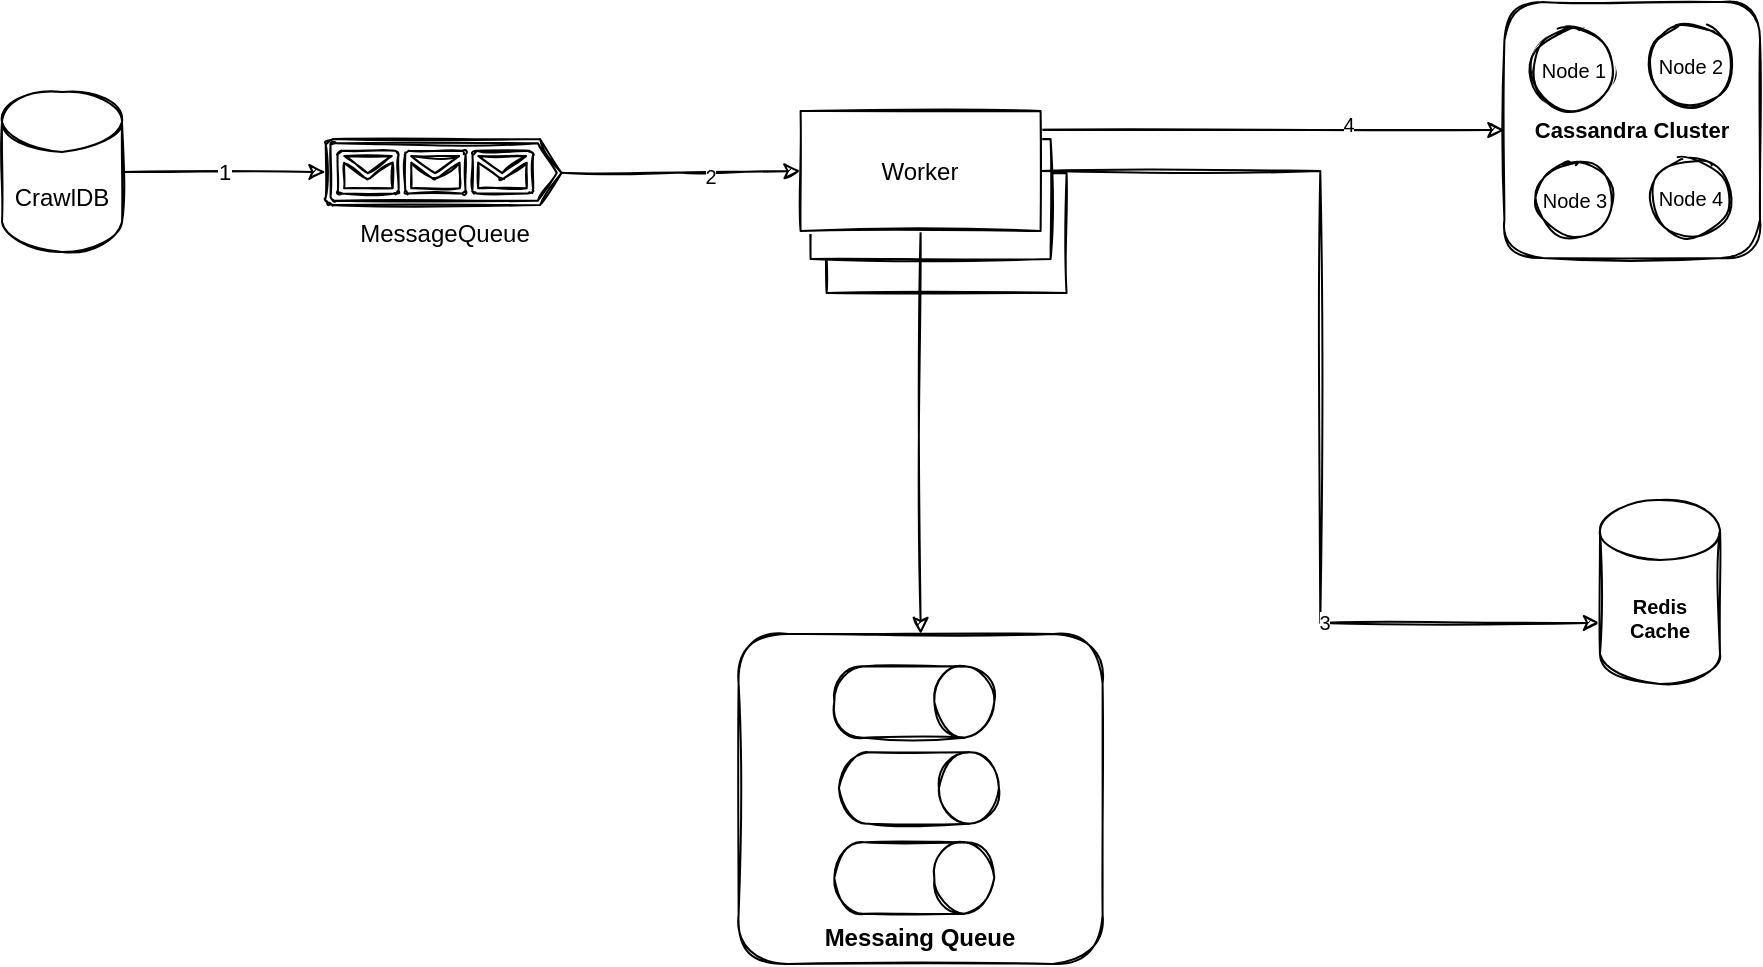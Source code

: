 <mxfile version="15.2.9" type="github">
  <diagram id="nRnwy9bqwAdsgw1rvbSV" name="Page-1">
    <mxGraphModel dx="1550" dy="867" grid="0" gridSize="10" guides="1" tooltips="1" connect="1" arrows="1" fold="1" page="1" pageScale="1" pageWidth="850" pageHeight="1100" background="#ffffff" math="0" shadow="0">
      <root>
        <mxCell id="0" />
        <mxCell id="1" parent="0" />
        <mxCell id="IWWZvKXdtsEpA_HbXWfL-3" value="1" style="edgeStyle=orthogonalEdgeStyle;orthogonalLoop=1;jettySize=auto;html=1;exitX=1;exitY=0.5;exitDx=0;exitDy=0;exitPerimeter=0;entryX=0;entryY=0.5;entryDx=0;entryDy=0;entryPerimeter=0;sketch=1;" edge="1" parent="1" source="4lNZEfjjOi12hhjQbJmt-1" target="IWWZvKXdtsEpA_HbXWfL-1">
          <mxGeometry relative="1" as="geometry">
            <mxPoint x="153.2" y="130" as="targetPoint" />
          </mxGeometry>
        </mxCell>
        <mxCell id="4lNZEfjjOi12hhjQbJmt-1" value="CrawlDB" style="shape=cylinder3;whiteSpace=wrap;html=1;boundedLbl=1;backgroundOutline=1;size=15;sketch=1;" parent="1" vertex="1">
          <mxGeometry x="40" y="90" width="60" height="80" as="geometry" />
        </mxCell>
        <mxCell id="IWWZvKXdtsEpA_HbXWfL-53" style="edgeStyle=orthogonalEdgeStyle;rounded=0;sketch=1;orthogonalLoop=1;jettySize=auto;html=1;exitX=0.75;exitY=0;exitDx=0;exitDy=0;entryX=0;entryY=0.5;entryDx=0;entryDy=0;fontSize=10;" edge="1" parent="1" source="4lNZEfjjOi12hhjQbJmt-2" target="IWWZvKXdtsEpA_HbXWfL-16">
          <mxGeometry relative="1" as="geometry" />
        </mxCell>
        <mxCell id="IWWZvKXdtsEpA_HbXWfL-54" value="4" style="edgeLabel;html=1;align=center;verticalAlign=middle;resizable=0;points=[];fontSize=10;" vertex="1" connectable="0" parent="IWWZvKXdtsEpA_HbXWfL-53">
          <mxGeometry x="0.418" y="3" relative="1" as="geometry">
            <mxPoint as="offset" />
          </mxGeometry>
        </mxCell>
        <mxCell id="4lNZEfjjOi12hhjQbJmt-2" value="Fetcher" style="whiteSpace=wrap;html=1;sketch=1;" parent="1" vertex="1">
          <mxGeometry x="452.3" y="130.5" width="120" height="60" as="geometry" />
        </mxCell>
        <mxCell id="IWWZvKXdtsEpA_HbXWfL-9" style="edgeStyle=orthogonalEdgeStyle;rounded=0;orthogonalLoop=1;jettySize=auto;html=1;exitX=1;exitY=0.51;exitDx=0;exitDy=0;exitPerimeter=0;entryX=0;entryY=0.5;entryDx=0;entryDy=0;sketch=1;" edge="1" parent="1" source="IWWZvKXdtsEpA_HbXWfL-1" target="IWWZvKXdtsEpA_HbXWfL-7">
          <mxGeometry relative="1" as="geometry" />
        </mxCell>
        <mxCell id="IWWZvKXdtsEpA_HbXWfL-41" value="2" style="edgeLabel;html=1;align=center;verticalAlign=middle;resizable=0;points=[];fontSize=10;" vertex="1" connectable="0" parent="IWWZvKXdtsEpA_HbXWfL-9">
          <mxGeometry x="0.239" y="-2" relative="1" as="geometry">
            <mxPoint as="offset" />
          </mxGeometry>
        </mxCell>
        <mxCell id="IWWZvKXdtsEpA_HbXWfL-1" value="MessageQueue&lt;br&gt;" style="verticalLabelPosition=bottom;html=1;verticalAlign=top;align=center;shape=mxgraph.azure.queue_generic;pointerEvents=1;sketch=1;" vertex="1" parent="1">
          <mxGeometry x="201.75" y="113.5" width="118" height="33" as="geometry" />
        </mxCell>
        <mxCell id="IWWZvKXdtsEpA_HbXWfL-2" value="" style="edgeStyle=orthogonalEdgeStyle;orthogonalLoop=1;jettySize=auto;html=1;exitX=1;exitY=0.51;exitDx=0;exitDy=0;exitPerimeter=0;endArrow=none;sketch=1;" edge="1" parent="1">
          <mxGeometry relative="1" as="geometry">
            <mxPoint x="480.55" y="173.33" as="sourcePoint" />
            <mxPoint x="502.55" y="173.5" as="targetPoint" />
          </mxGeometry>
        </mxCell>
        <mxCell id="IWWZvKXdtsEpA_HbXWfL-6" value="Fetcher" style="whiteSpace=wrap;html=1;sketch=1;" vertex="1" parent="1">
          <mxGeometry x="444.3" y="113.5" width="120" height="60" as="geometry" />
        </mxCell>
        <mxCell id="IWWZvKXdtsEpA_HbXWfL-49" style="edgeStyle=orthogonalEdgeStyle;rounded=0;sketch=1;orthogonalLoop=1;jettySize=auto;html=1;exitX=1;exitY=0.5;exitDx=0;exitDy=0;entryX=0;entryY=0;entryDx=0;entryDy=61.5;entryPerimeter=0;fontSize=10;" edge="1" parent="1" source="IWWZvKXdtsEpA_HbXWfL-7" target="IWWZvKXdtsEpA_HbXWfL-43">
          <mxGeometry relative="1" as="geometry" />
        </mxCell>
        <mxCell id="IWWZvKXdtsEpA_HbXWfL-51" value="3" style="edgeLabel;html=1;align=center;verticalAlign=middle;resizable=0;points=[];fontSize=10;" vertex="1" connectable="0" parent="IWWZvKXdtsEpA_HbXWfL-49">
          <mxGeometry x="0.453" y="1" relative="1" as="geometry">
            <mxPoint as="offset" />
          </mxGeometry>
        </mxCell>
        <mxCell id="IWWZvKXdtsEpA_HbXWfL-66" style="edgeStyle=orthogonalEdgeStyle;rounded=0;sketch=1;orthogonalLoop=1;jettySize=auto;html=1;exitX=0.5;exitY=1;exitDx=0;exitDy=0;entryX=0.5;entryY=0;entryDx=0;entryDy=0;fontSize=12;" edge="1" parent="1" source="IWWZvKXdtsEpA_HbXWfL-7" target="IWWZvKXdtsEpA_HbXWfL-59">
          <mxGeometry relative="1" as="geometry" />
        </mxCell>
        <mxCell id="IWWZvKXdtsEpA_HbXWfL-7" value="Worker" style="whiteSpace=wrap;html=1;sketch=1;" vertex="1" parent="1">
          <mxGeometry x="439.3" y="99.5" width="120" height="60" as="geometry" />
        </mxCell>
        <mxCell id="IWWZvKXdtsEpA_HbXWfL-16" value="&lt;b style=&quot;font-size: 11px;&quot;&gt;Cassandra Cluster&lt;/b&gt;" style="rounded=1;whiteSpace=wrap;html=1;sketch=1;fontSize=11;" vertex="1" parent="1">
          <mxGeometry x="791.2" y="45" width="127.8" height="128" as="geometry" />
        </mxCell>
        <mxCell id="IWWZvKXdtsEpA_HbXWfL-17" value="&lt;span style=&quot;font-size: 10px&quot;&gt;Node 2&lt;/span&gt;" style="ellipse;whiteSpace=wrap;html=1;aspect=fixed;sketch=1;" vertex="1" parent="1">
          <mxGeometry x="863.5" y="56" width="41" height="41" as="geometry" />
        </mxCell>
        <mxCell id="IWWZvKXdtsEpA_HbXWfL-18" value="Node 1" style="ellipse;whiteSpace=wrap;html=1;aspect=fixed;fontSize=10;sketch=1;" vertex="1" parent="1">
          <mxGeometry x="804.2" y="58" width="41.5" height="41.5" as="geometry" />
        </mxCell>
        <mxCell id="IWWZvKXdtsEpA_HbXWfL-19" value="&lt;span style=&quot;font-size: 10px;&quot;&gt;Node 3&lt;/span&gt;" style="ellipse;whiteSpace=wrap;html=1;aspect=fixed;sketch=1;fontSize=10;" vertex="1" parent="1">
          <mxGeometry x="807.2" y="124.5" width="38.5" height="38.5" as="geometry" />
        </mxCell>
        <mxCell id="IWWZvKXdtsEpA_HbXWfL-20" value="Node 4" style="ellipse;whiteSpace=wrap;html=1;aspect=fixed;sketch=1;fontSize=10;" vertex="1" parent="1">
          <mxGeometry x="864" y="122.5" width="40.5" height="40.5" as="geometry" />
        </mxCell>
        <mxCell id="IWWZvKXdtsEpA_HbXWfL-43" value="Redis Cache" style="shape=cylinder3;whiteSpace=wrap;html=1;boundedLbl=1;backgroundOutline=1;size=15;rounded=1;sketch=1;fontSize=10;fontStyle=1" vertex="1" parent="1">
          <mxGeometry x="839" y="294" width="60" height="92" as="geometry" />
        </mxCell>
        <mxCell id="IWWZvKXdtsEpA_HbXWfL-55" value="Node 1" style="ellipse;whiteSpace=wrap;html=1;aspect=fixed;fontSize=10;sketch=1;" vertex="1" parent="1">
          <mxGeometry x="804.95" y="58" width="41.5" height="41.5" as="geometry" />
        </mxCell>
        <mxCell id="IWWZvKXdtsEpA_HbXWfL-56" value="&lt;span style=&quot;font-size: 10px;&quot;&gt;Node 2&lt;/span&gt;" style="ellipse;whiteSpace=wrap;html=1;aspect=fixed;sketch=1;fontSize=10;" vertex="1" parent="1">
          <mxGeometry x="864.25" y="56" width="41" height="41" as="geometry" />
        </mxCell>
        <mxCell id="IWWZvKXdtsEpA_HbXWfL-59" value="" style="rounded=1;whiteSpace=wrap;html=1;sketch=1;fontSize=10;" vertex="1" parent="1">
          <mxGeometry x="408.3" y="361" width="182" height="165" as="geometry" />
        </mxCell>
        <mxCell id="IWWZvKXdtsEpA_HbXWfL-57" value="" style="shape=cylinder3;whiteSpace=wrap;html=1;boundedLbl=1;backgroundOutline=1;size=15;rounded=1;sketch=1;fontSize=10;rotation=90;" vertex="1" parent="1">
          <mxGeometry x="478.3" y="355" width="35.7" height="80" as="geometry" />
        </mxCell>
        <mxCell id="IWWZvKXdtsEpA_HbXWfL-60" value="" style="shape=cylinder3;whiteSpace=wrap;html=1;boundedLbl=1;backgroundOutline=1;size=15;rounded=1;sketch=1;fontSize=10;rotation=90;" vertex="1" parent="1">
          <mxGeometry x="480.6" y="398" width="35.7" height="80" as="geometry" />
        </mxCell>
        <mxCell id="IWWZvKXdtsEpA_HbXWfL-63" value="" style="shape=cylinder3;whiteSpace=wrap;html=1;boundedLbl=1;backgroundOutline=1;size=15;rounded=1;sketch=1;fontSize=10;rotation=90;" vertex="1" parent="1">
          <mxGeometry x="478.3" y="443" width="35.7" height="80" as="geometry" />
        </mxCell>
        <mxCell id="IWWZvKXdtsEpA_HbXWfL-65" value="Messaing Queue" style="text;html=1;strokeColor=none;fillColor=none;align=center;verticalAlign=middle;whiteSpace=wrap;rounded=0;sketch=1;fontSize=12;fontStyle=1" vertex="1" parent="1">
          <mxGeometry x="444.3" y="503" width="110" height="20" as="geometry" />
        </mxCell>
      </root>
    </mxGraphModel>
  </diagram>
</mxfile>
